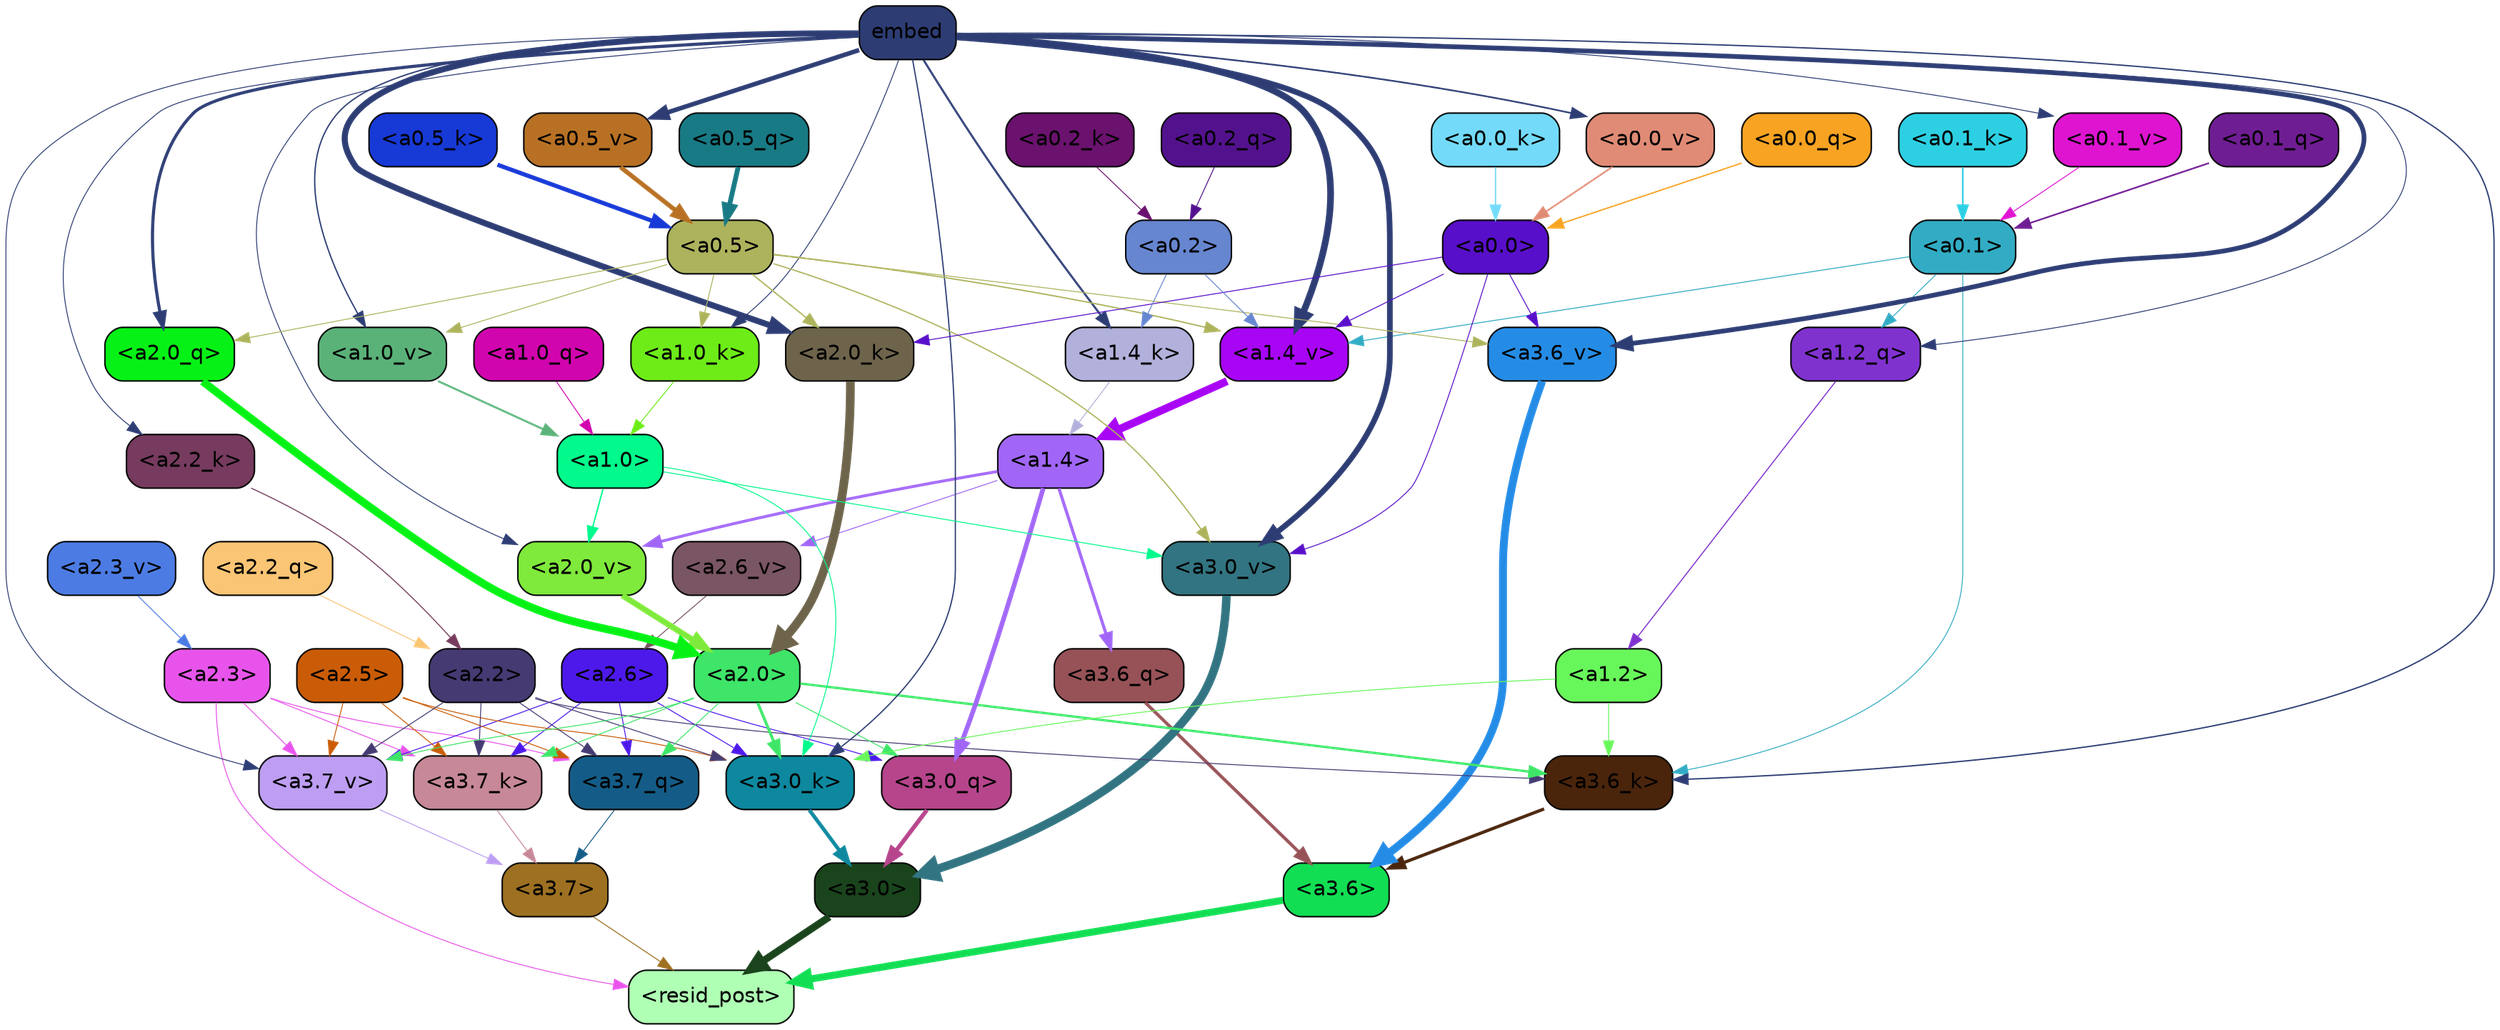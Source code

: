 strict digraph "" {
	graph [bgcolor=transparent,
		layout=dot,
		overlap=false,
		splines=true
	];
	"<a3.7>"	[color=black,
		fillcolor="#9e7022",
		fontname=Helvetica,
		shape=box,
		style="filled, rounded"];
	"<resid_post>"	[color=black,
		fillcolor="#afffb4",
		fontname=Helvetica,
		shape=box,
		style="filled, rounded"];
	"<a3.7>" -> "<resid_post>"	[color="#9e7022",
		penwidth=0.6];
	"<a3.6>"	[color=black,
		fillcolor="#12de53",
		fontname=Helvetica,
		shape=box,
		style="filled, rounded"];
	"<a3.6>" -> "<resid_post>"	[color="#12de53",
		penwidth=4.751592040061951];
	"<a3.0>"	[color=black,
		fillcolor="#1a441c",
		fontname=Helvetica,
		shape=box,
		style="filled, rounded"];
	"<a3.0>" -> "<resid_post>"	[color="#1a441c",
		penwidth=4.904066681861877];
	"<a2.3>"	[color=black,
		fillcolor="#e854eb",
		fontname=Helvetica,
		shape=box,
		style="filled, rounded"];
	"<a2.3>" -> "<resid_post>"	[color="#e854eb",
		penwidth=0.6];
	"<a3.7_q>"	[color=black,
		fillcolor="#145c87",
		fontname=Helvetica,
		shape=box,
		style="filled, rounded"];
	"<a2.3>" -> "<a3.7_q>"	[color="#e854eb",
		penwidth=0.6];
	"<a3.7_k>"	[color=black,
		fillcolor="#c78898",
		fontname=Helvetica,
		shape=box,
		style="filled, rounded"];
	"<a2.3>" -> "<a3.7_k>"	[color="#e854eb",
		penwidth=0.6069068089127541];
	"<a3.7_v>"	[color=black,
		fillcolor="#bd9ef2",
		fontname=Helvetica,
		shape=box,
		style="filled, rounded"];
	"<a2.3>" -> "<a3.7_v>"	[color="#e854eb",
		penwidth=0.6];
	"<a3.7_q>" -> "<a3.7>"	[color="#145c87",
		penwidth=0.6];
	"<a3.6_q>"	[color=black,
		fillcolor="#975257",
		fontname=Helvetica,
		shape=box,
		style="filled, rounded"];
	"<a3.6_q>" -> "<a3.6>"	[color="#975257",
		penwidth=2.160832464694977];
	"<a3.0_q>"	[color=black,
		fillcolor="#b6458c",
		fontname=Helvetica,
		shape=box,
		style="filled, rounded"];
	"<a3.0_q>" -> "<a3.0>"	[color="#b6458c",
		penwidth=2.870753765106201];
	"<a3.7_k>" -> "<a3.7>"	[color="#c78898",
		penwidth=0.6];
	"<a3.6_k>"	[color=black,
		fillcolor="#4a250c",
		fontname=Helvetica,
		shape=box,
		style="filled, rounded"];
	"<a3.6_k>" -> "<a3.6>"	[color="#4a250c",
		penwidth=2.13908451795578];
	"<a3.0_k>"	[color=black,
		fillcolor="#0e889f",
		fontname=Helvetica,
		shape=box,
		style="filled, rounded"];
	"<a3.0_k>" -> "<a3.0>"	[color="#0e889f",
		penwidth=2.520303964614868];
	"<a3.7_v>" -> "<a3.7>"	[color="#bd9ef2",
		penwidth=0.6];
	"<a3.6_v>"	[color=black,
		fillcolor="#258ce6",
		fontname=Helvetica,
		shape=box,
		style="filled, rounded"];
	"<a3.6_v>" -> "<a3.6>"	[color="#258ce6",
		penwidth=5.297133803367615];
	"<a3.0_v>"	[color=black,
		fillcolor="#327481",
		fontname=Helvetica,
		shape=box,
		style="filled, rounded"];
	"<a3.0_v>" -> "<a3.0>"	[color="#327481",
		penwidth=5.680712580680847];
	"<a2.6>"	[color=black,
		fillcolor="#4d19eb",
		fontname=Helvetica,
		shape=box,
		style="filled, rounded"];
	"<a2.6>" -> "<a3.7_q>"	[color="#4d19eb",
		penwidth=0.6];
	"<a2.6>" -> "<a3.0_q>"	[color="#4d19eb",
		penwidth=0.6];
	"<a2.6>" -> "<a3.7_k>"	[color="#4d19eb",
		penwidth=0.6];
	"<a2.6>" -> "<a3.0_k>"	[color="#4d19eb",
		penwidth=0.6];
	"<a2.6>" -> "<a3.7_v>"	[color="#4d19eb",
		penwidth=0.6];
	"<a2.5>"	[color=black,
		fillcolor="#ca5c07",
		fontname=Helvetica,
		shape=box,
		style="filled, rounded"];
	"<a2.5>" -> "<a3.7_q>"	[color="#ca5c07",
		penwidth=0.6];
	"<a2.5>" -> "<a3.7_k>"	[color="#ca5c07",
		penwidth=0.6];
	"<a2.5>" -> "<a3.0_k>"	[color="#ca5c07",
		penwidth=0.6];
	"<a2.5>" -> "<a3.7_v>"	[color="#ca5c07",
		penwidth=0.6];
	"<a2.2>"	[color=black,
		fillcolor="#453a72",
		fontname=Helvetica,
		shape=box,
		style="filled, rounded"];
	"<a2.2>" -> "<a3.7_q>"	[color="#453a72",
		penwidth=0.6];
	"<a2.2>" -> "<a3.7_k>"	[color="#453a72",
		penwidth=0.6];
	"<a2.2>" -> "<a3.6_k>"	[color="#453a72",
		penwidth=0.6];
	"<a2.2>" -> "<a3.0_k>"	[color="#453a72",
		penwidth=0.6];
	"<a2.2>" -> "<a3.7_v>"	[color="#453a72",
		penwidth=0.6];
	"<a2.0>"	[color=black,
		fillcolor="#3ee568",
		fontname=Helvetica,
		shape=box,
		style="filled, rounded"];
	"<a2.0>" -> "<a3.7_q>"	[color="#3ee568",
		penwidth=0.6];
	"<a2.0>" -> "<a3.0_q>"	[color="#3ee568",
		penwidth=0.6];
	"<a2.0>" -> "<a3.7_k>"	[color="#3ee568",
		penwidth=0.6];
	"<a2.0>" -> "<a3.6_k>"	[color="#3ee568",
		penwidth=1.564806342124939];
	"<a2.0>" -> "<a3.0_k>"	[color="#3ee568",
		penwidth=1.9353990852832794];
	"<a2.0>" -> "<a3.7_v>"	[color="#3ee568",
		penwidth=0.6];
	"<a1.4>"	[color=black,
		fillcolor="#a166f6",
		fontname=Helvetica,
		shape=box,
		style="filled, rounded"];
	"<a1.4>" -> "<a3.6_q>"	[color="#a166f6",
		penwidth=2.0727532356977463];
	"<a1.4>" -> "<a3.0_q>"	[color="#a166f6",
		penwidth=3.1279823780059814];
	"<a2.6_v>"	[color=black,
		fillcolor="#7a5563",
		fontname=Helvetica,
		shape=box,
		style="filled, rounded"];
	"<a1.4>" -> "<a2.6_v>"	[color="#a166f6",
		penwidth=0.6];
	"<a2.0_v>"	[color=black,
		fillcolor="#7fe93c",
		fontname=Helvetica,
		shape=box,
		style="filled, rounded"];
	"<a1.4>" -> "<a2.0_v>"	[color="#a166f6",
		penwidth=1.9170897603034973];
	"<a1.2>"	[color=black,
		fillcolor="#68f75a",
		fontname=Helvetica,
		shape=box,
		style="filled, rounded"];
	"<a1.2>" -> "<a3.6_k>"	[color="#68f75a",
		penwidth=0.6];
	"<a1.2>" -> "<a3.0_k>"	[color="#68f75a",
		penwidth=0.6];
	"<a0.1>"	[color=black,
		fillcolor="#32acc4",
		fontname=Helvetica,
		shape=box,
		style="filled, rounded"];
	"<a0.1>" -> "<a3.6_k>"	[color="#32acc4",
		penwidth=0.6];
	"<a1.2_q>"	[color=black,
		fillcolor="#8032cf",
		fontname=Helvetica,
		shape=box,
		style="filled, rounded"];
	"<a0.1>" -> "<a1.2_q>"	[color="#32acc4",
		penwidth=0.6];
	"<a1.4_v>"	[color=black,
		fillcolor="#a705f4",
		fontname=Helvetica,
		shape=box,
		style="filled, rounded"];
	"<a0.1>" -> "<a1.4_v>"	[color="#32acc4",
		penwidth=0.6202214732766151];
	embed	[color=black,
		fillcolor="#2d3d74",
		fontname=Helvetica,
		shape=box,
		style="filled, rounded"];
	embed -> "<a3.6_k>"	[color="#2d3d74",
		penwidth=0.8915999233722687];
	embed -> "<a3.0_k>"	[color="#2d3d74",
		penwidth=0.832088902592659];
	embed -> "<a3.7_v>"	[color="#2d3d74",
		penwidth=0.6];
	embed -> "<a3.6_v>"	[color="#2d3d74",
		penwidth=3.1840110421180725];
	embed -> "<a3.0_v>"	[color="#2d3d74",
		penwidth=3.8132747188210487];
	"<a2.0_q>"	[color=black,
		fillcolor="#06f216",
		fontname=Helvetica,
		shape=box,
		style="filled, rounded"];
	embed -> "<a2.0_q>"	[color="#2d3d74",
		penwidth=2.084651827812195];
	"<a2.2_k>"	[color=black,
		fillcolor="#763b5e",
		fontname=Helvetica,
		shape=box,
		style="filled, rounded"];
	embed -> "<a2.2_k>"	[color="#2d3d74",
		penwidth=0.6];
	"<a2.0_k>"	[color=black,
		fillcolor="#6d644b",
		fontname=Helvetica,
		shape=box,
		style="filled, rounded"];
	embed -> "<a2.0_k>"	[color="#2d3d74",
		penwidth=4.084526404738426];
	embed -> "<a2.0_v>"	[color="#2d3d74",
		penwidth=0.6];
	embed -> "<a1.2_q>"	[color="#2d3d74",
		penwidth=0.6];
	"<a1.4_k>"	[color=black,
		fillcolor="#b2b1db",
		fontname=Helvetica,
		shape=box,
		style="filled, rounded"];
	embed -> "<a1.4_k>"	[color="#2d3d74",
		penwidth=1.3912410736083984];
	"<a1.0_k>"	[color=black,
		fillcolor="#6dec18",
		fontname=Helvetica,
		shape=box,
		style="filled, rounded"];
	embed -> "<a1.0_k>"	[color="#2d3d74",
		penwidth=0.6];
	embed -> "<a1.4_v>"	[color="#2d3d74",
		penwidth=4.4888065457344055];
	"<a1.0_v>"	[color=black,
		fillcolor="#5ab279",
		fontname=Helvetica,
		shape=box,
		style="filled, rounded"];
	embed -> "<a1.0_v>"	[color="#2d3d74",
		penwidth=0.8796700537204742];
	"<a0.5_v>"	[color=black,
		fillcolor="#b87124",
		fontname=Helvetica,
		shape=box,
		style="filled, rounded"];
	embed -> "<a0.5_v>"	[color="#2d3d74",
		penwidth=3.0338101387023926];
	"<a0.1_v>"	[color=black,
		fillcolor="#de14d1",
		fontname=Helvetica,
		shape=box,
		style="filled, rounded"];
	embed -> "<a0.1_v>"	[color="#2d3d74",
		penwidth=0.6];
	"<a0.0_v>"	[color=black,
		fillcolor="#e08b75",
		fontname=Helvetica,
		shape=box,
		style="filled, rounded"];
	embed -> "<a0.0_v>"	[color="#2d3d74",
		penwidth=1.1078194975852966];
	"<a1.0>"	[color=black,
		fillcolor="#01fa8b",
		fontname=Helvetica,
		shape=box,
		style="filled, rounded"];
	"<a1.0>" -> "<a3.0_k>"	[color="#01fa8b",
		penwidth=0.6];
	"<a1.0>" -> "<a3.0_v>"	[color="#01fa8b",
		penwidth=0.6];
	"<a1.0>" -> "<a2.0_v>"	[color="#01fa8b",
		penwidth=0.9450988052412868];
	"<a0.5>"	[color=black,
		fillcolor="#adb35c",
		fontname=Helvetica,
		shape=box,
		style="filled, rounded"];
	"<a0.5>" -> "<a3.6_v>"	[color="#adb35c",
		penwidth=0.6];
	"<a0.5>" -> "<a3.0_v>"	[color="#adb35c",
		penwidth=0.8331108838319778];
	"<a0.5>" -> "<a2.0_q>"	[color="#adb35c",
		penwidth=0.6];
	"<a0.5>" -> "<a2.0_k>"	[color="#adb35c",
		penwidth=0.9412797391414642];
	"<a0.5>" -> "<a1.0_k>"	[color="#adb35c",
		penwidth=0.6];
	"<a0.5>" -> "<a1.4_v>"	[color="#adb35c",
		penwidth=0.8757842034101486];
	"<a0.5>" -> "<a1.0_v>"	[color="#adb35c",
		penwidth=0.6];
	"<a0.0>"	[color=black,
		fillcolor="#580fc9",
		fontname=Helvetica,
		shape=box,
		style="filled, rounded"];
	"<a0.0>" -> "<a3.6_v>"	[color="#580fc9",
		penwidth=0.6];
	"<a0.0>" -> "<a3.0_v>"	[color="#580fc9",
		penwidth=0.6];
	"<a0.0>" -> "<a2.0_k>"	[color="#580fc9",
		penwidth=0.6];
	"<a0.0>" -> "<a1.4_v>"	[color="#580fc9",
		penwidth=0.6];
	"<a2.2_q>"	[color=black,
		fillcolor="#fac574",
		fontname=Helvetica,
		shape=box,
		style="filled, rounded"];
	"<a2.2_q>" -> "<a2.2>"	[color="#fac574",
		penwidth=0.6];
	"<a2.0_q>" -> "<a2.0>"	[color="#06f216",
		penwidth=5.29856276512146];
	"<a2.2_k>" -> "<a2.2>"	[color="#763b5e",
		penwidth=0.6722683310508728];
	"<a2.0_k>" -> "<a2.0>"	[color="#6d644b",
		penwidth=5.859246134757996];
	"<a2.6_v>" -> "<a2.6>"	[color="#7a5563",
		penwidth=0.6];
	"<a2.3_v>"	[color=black,
		fillcolor="#4c7ce3",
		fontname=Helvetica,
		shape=box,
		style="filled, rounded"];
	"<a2.3_v>" -> "<a2.3>"	[color="#4c7ce3",
		penwidth=0.6];
	"<a2.0_v>" -> "<a2.0>"	[color="#7fe93c",
		penwidth=3.9621697664260864];
	"<a1.2_q>" -> "<a1.2>"	[color="#8032cf",
		penwidth=0.7185482024215162];
	"<a1.0_q>"	[color=black,
		fillcolor="#d105ae",
		fontname=Helvetica,
		shape=box,
		style="filled, rounded"];
	"<a1.0_q>" -> "<a1.0>"	[color="#d105ae",
		penwidth=0.6];
	"<a1.4_k>" -> "<a1.4>"	[color="#b2b1db",
		penwidth=0.6];
	"<a1.0_k>" -> "<a1.0>"	[color="#6dec18",
		penwidth=0.6];
	"<a1.4_v>" -> "<a1.4>"	[color="#a705f4",
		penwidth=5.280138969421387];
	"<a1.0_v>" -> "<a1.0>"	[color="#5ab279",
		penwidth=1.318962275981903];
	"<a0.2>"	[color=black,
		fillcolor="#6786d0",
		fontname=Helvetica,
		shape=box,
		style="filled, rounded"];
	"<a0.2>" -> "<a1.4_k>"	[color="#6786d0",
		penwidth=0.6];
	"<a0.2>" -> "<a1.4_v>"	[color="#6786d0",
		penwidth=0.6];
	"<a0.5_q>"	[color=black,
		fillcolor="#187a84",
		fontname=Helvetica,
		shape=box,
		style="filled, rounded"];
	"<a0.5_q>" -> "<a0.5>"	[color="#187a84",
		penwidth=3.2715916633605957];
	"<a0.2_q>"	[color=black,
		fillcolor="#53128d",
		fontname=Helvetica,
		shape=box,
		style="filled, rounded"];
	"<a0.2_q>" -> "<a0.2>"	[color="#53128d",
		penwidth=0.6];
	"<a0.1_q>"	[color=black,
		fillcolor="#6f1d93",
		fontname=Helvetica,
		shape=box,
		style="filled, rounded"];
	"<a0.1_q>" -> "<a0.1>"	[color="#6f1d93",
		penwidth=1.0982357263565063];
	"<a0.0_q>"	[color=black,
		fillcolor="#f8a322",
		fontname=Helvetica,
		shape=box,
		style="filled, rounded"];
	"<a0.0_q>" -> "<a0.0>"	[color="#f8a322",
		penwidth=0.8850758075714111];
	"<a0.5_k>"	[color=black,
		fillcolor="#1739d6",
		fontname=Helvetica,
		shape=box,
		style="filled, rounded"];
	"<a0.5_k>" -> "<a0.5>"	[color="#1739d6",
		penwidth=2.833264708518982];
	"<a0.2_k>"	[color=black,
		fillcolor="#6a126e",
		fontname=Helvetica,
		shape=box,
		style="filled, rounded"];
	"<a0.2_k>" -> "<a0.2>"	[color="#6a126e",
		penwidth=0.6];
	"<a0.1_k>"	[color=black,
		fillcolor="#2dd0e3",
		fontname=Helvetica,
		shape=box,
		style="filled, rounded"];
	"<a0.1_k>" -> "<a0.1>"	[color="#2dd0e3",
		penwidth=1.0085628032684326];
	"<a0.0_k>"	[color=black,
		fillcolor="#73dbf9",
		fontname=Helvetica,
		shape=box,
		style="filled, rounded"];
	"<a0.0_k>" -> "<a0.0>"	[color="#73dbf9",
		penwidth=0.8747712969779968];
	"<a0.5_v>" -> "<a0.5>"	[color="#b87124",
		penwidth=3.0403636693954468];
	"<a0.1_v>" -> "<a0.1>"	[color="#de14d1",
		penwidth=0.6];
	"<a0.0_v>" -> "<a0.0>"	[color="#e08b75",
		penwidth=1.1078208088874817];
}
